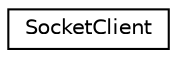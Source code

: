 digraph "Graphical Class Hierarchy"
{
 // LATEX_PDF_SIZE
  edge [fontname="Helvetica",fontsize="10",labelfontname="Helvetica",labelfontsize="10"];
  node [fontname="Helvetica",fontsize="10",shape=record];
  rankdir="LR";
  Node0 [label="SocketClient",height=0.2,width=0.4,color="black", fillcolor="white", style="filled",URL="$class_socket_client.html",tooltip="A socket client class that wraps asychronous and sychronous network operations"];
}
